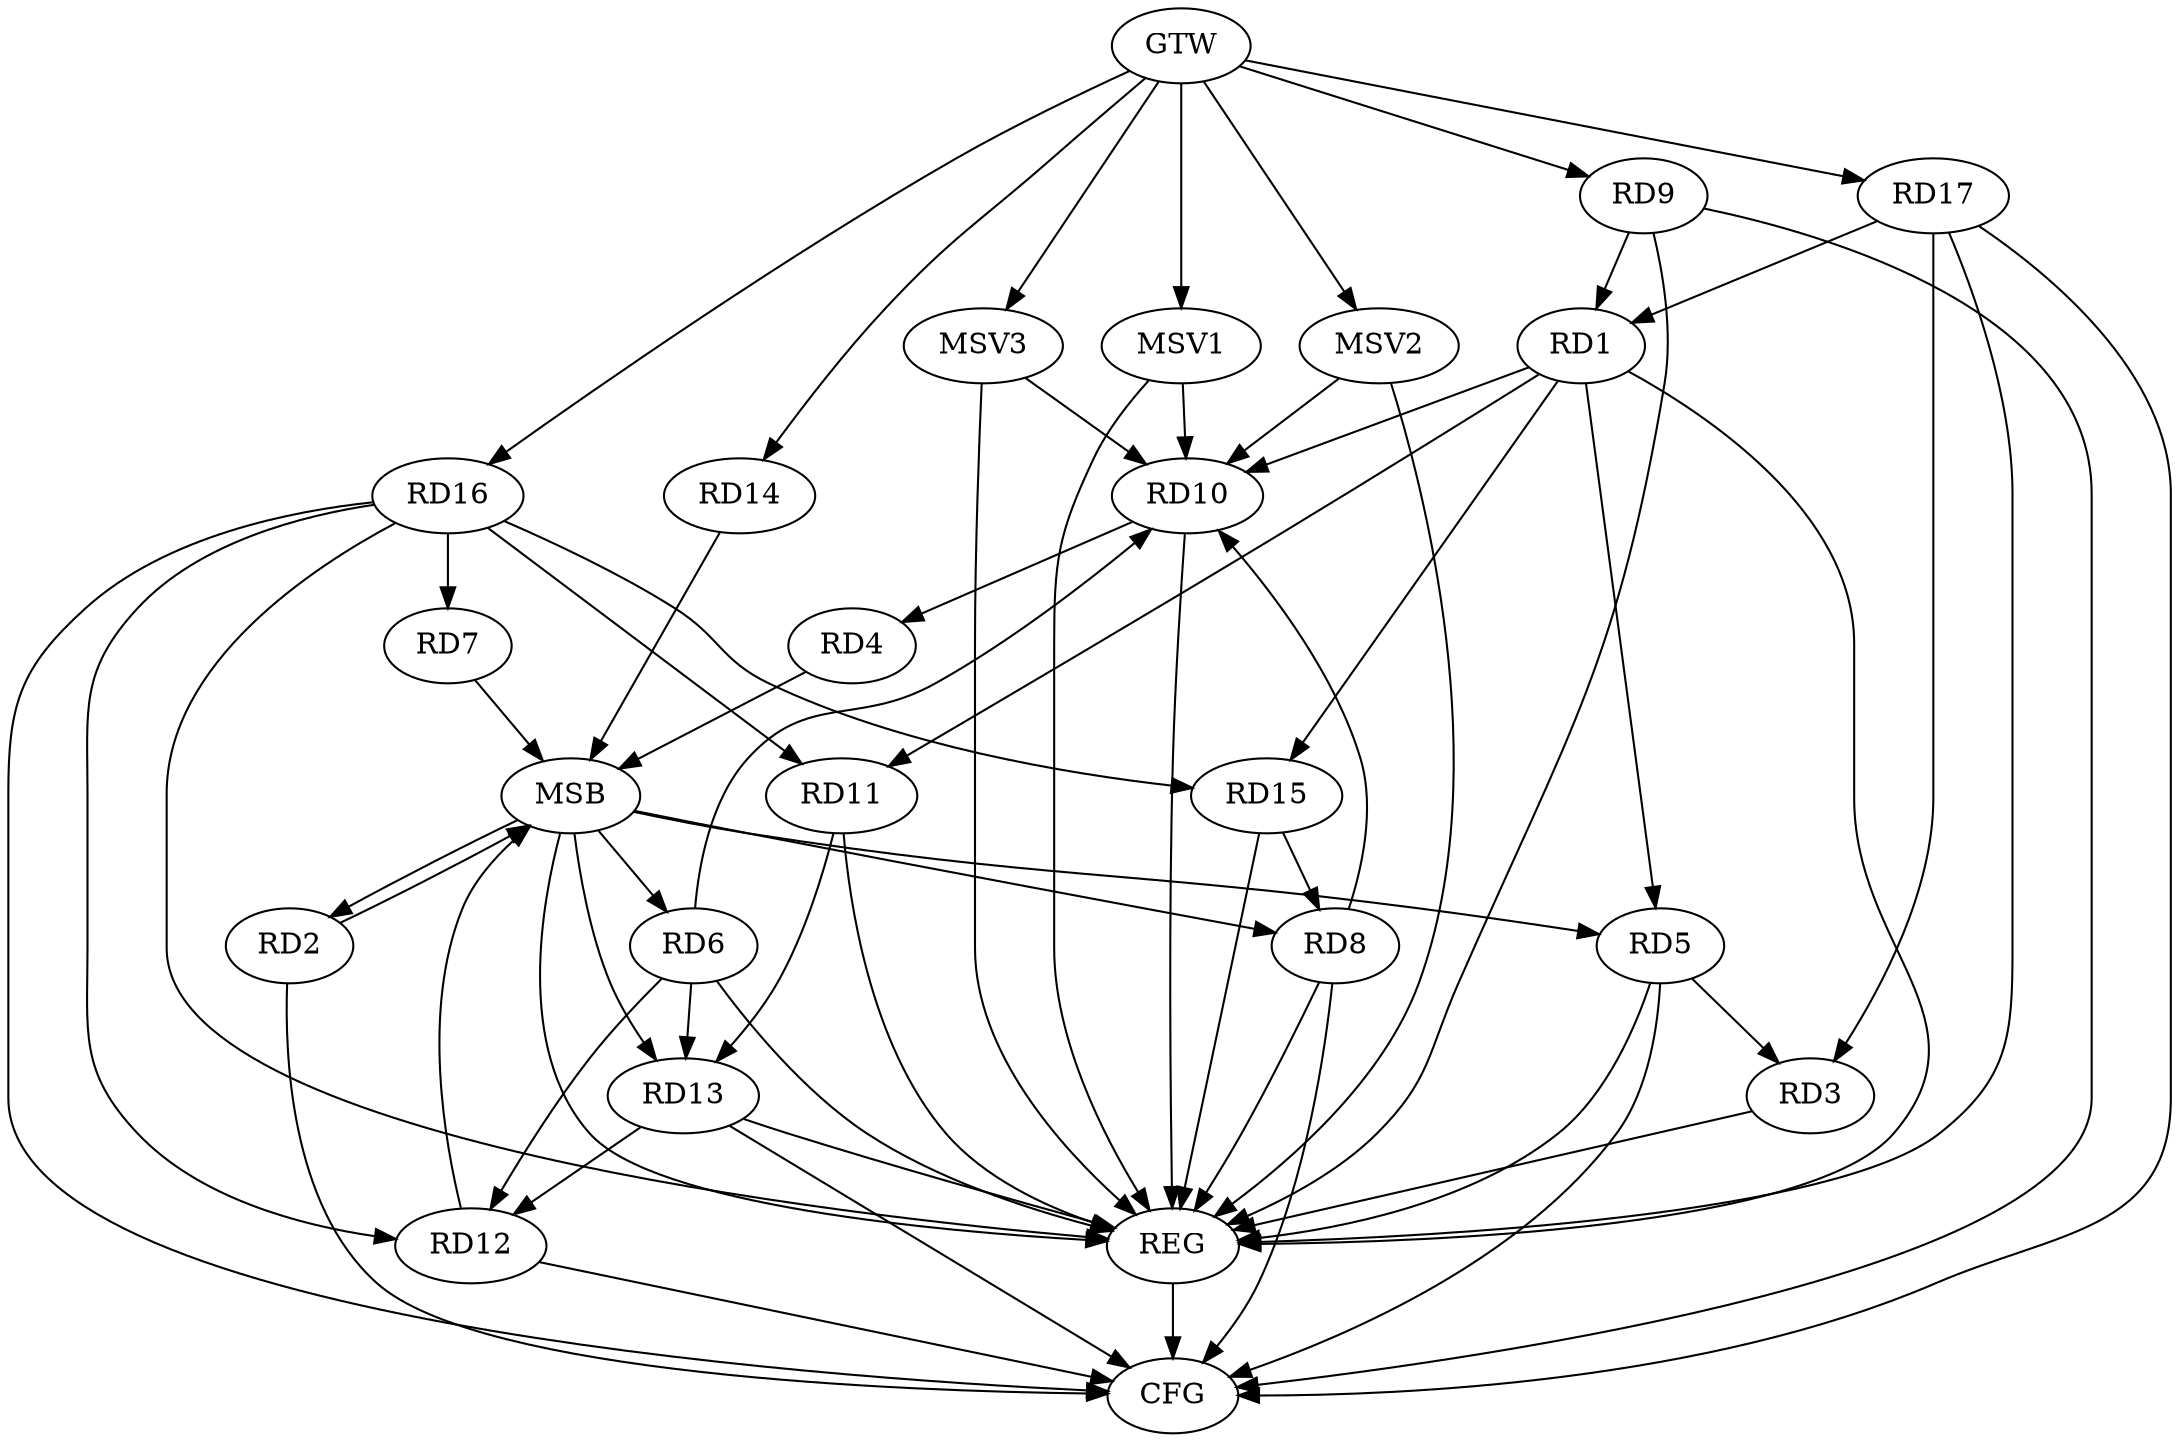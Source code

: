 strict digraph G {
  RD1 [ label="RD1" ];
  RD2 [ label="RD2" ];
  RD3 [ label="RD3" ];
  RD4 [ label="RD4" ];
  RD5 [ label="RD5" ];
  RD6 [ label="RD6" ];
  RD7 [ label="RD7" ];
  RD8 [ label="RD8" ];
  RD9 [ label="RD9" ];
  RD10 [ label="RD10" ];
  RD11 [ label="RD11" ];
  RD12 [ label="RD12" ];
  RD13 [ label="RD13" ];
  RD14 [ label="RD14" ];
  RD15 [ label="RD15" ];
  RD16 [ label="RD16" ];
  RD17 [ label="RD17" ];
  GTW [ label="GTW" ];
  REG [ label="REG" ];
  MSB [ label="MSB" ];
  CFG [ label="CFG" ];
  MSV1 [ label="MSV1" ];
  MSV2 [ label="MSV2" ];
  MSV3 [ label="MSV3" ];
  RD1 -> RD5;
  RD9 -> RD1;
  RD1 -> RD10;
  RD1 -> RD11;
  RD1 -> RD15;
  RD17 -> RD1;
  RD5 -> RD3;
  RD17 -> RD3;
  RD10 -> RD4;
  RD6 -> RD10;
  RD6 -> RD12;
  RD6 -> RD13;
  RD16 -> RD7;
  RD8 -> RD10;
  RD15 -> RD8;
  RD11 -> RD13;
  RD16 -> RD11;
  RD13 -> RD12;
  RD16 -> RD12;
  RD16 -> RD15;
  GTW -> RD9;
  GTW -> RD14;
  GTW -> RD16;
  GTW -> RD17;
  RD1 -> REG;
  RD3 -> REG;
  RD5 -> REG;
  RD6 -> REG;
  RD8 -> REG;
  RD9 -> REG;
  RD10 -> REG;
  RD11 -> REG;
  RD13 -> REG;
  RD15 -> REG;
  RD16 -> REG;
  RD17 -> REG;
  RD2 -> MSB;
  MSB -> RD6;
  MSB -> RD8;
  MSB -> REG;
  RD4 -> MSB;
  MSB -> RD2;
  RD7 -> MSB;
  RD12 -> MSB;
  RD14 -> MSB;
  MSB -> RD5;
  MSB -> RD13;
  RD17 -> CFG;
  RD8 -> CFG;
  RD5 -> CFG;
  RD2 -> CFG;
  RD13 -> CFG;
  RD12 -> CFG;
  RD9 -> CFG;
  RD16 -> CFG;
  REG -> CFG;
  MSV1 -> RD10;
  GTW -> MSV1;
  MSV1 -> REG;
  MSV2 -> RD10;
  GTW -> MSV2;
  MSV2 -> REG;
  MSV3 -> RD10;
  GTW -> MSV3;
  MSV3 -> REG;
}
